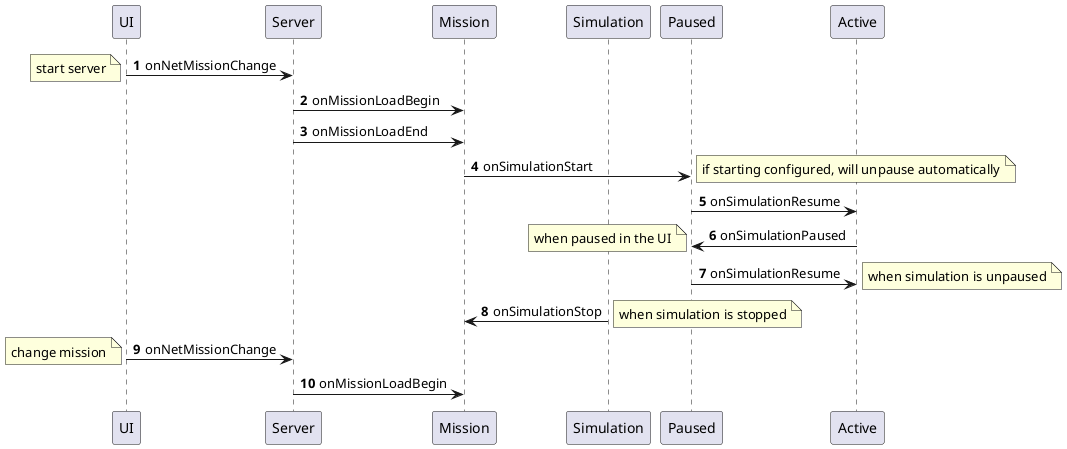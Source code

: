 @startuml
'https://plantuml.com/sequence-diagram

autonumber

participant UI
participant Server
participant Mission
participant Simulation
participant Paused
participant Active

UI -> Server: onNetMissionChange
note left: start server
Server -> Mission: onMissionLoadBegin
Server -> Mission: onMissionLoadEnd

Mission -> Paused: onSimulationStart
note right: if starting configured, will unpause automatically
Paused -> Active: onSimulationResume


Active -> Paused: onSimulationPaused
note left: when paused in the UI
Paused -> Active: onSimulationResume
note right: when simulation is unpaused

Simulation -> Mission: onSimulationStop
note right: when simulation is stopped


UI -> Server: onNetMissionChange
note left: change mission
Server -> Mission: onMissionLoadBegin

@enduml


